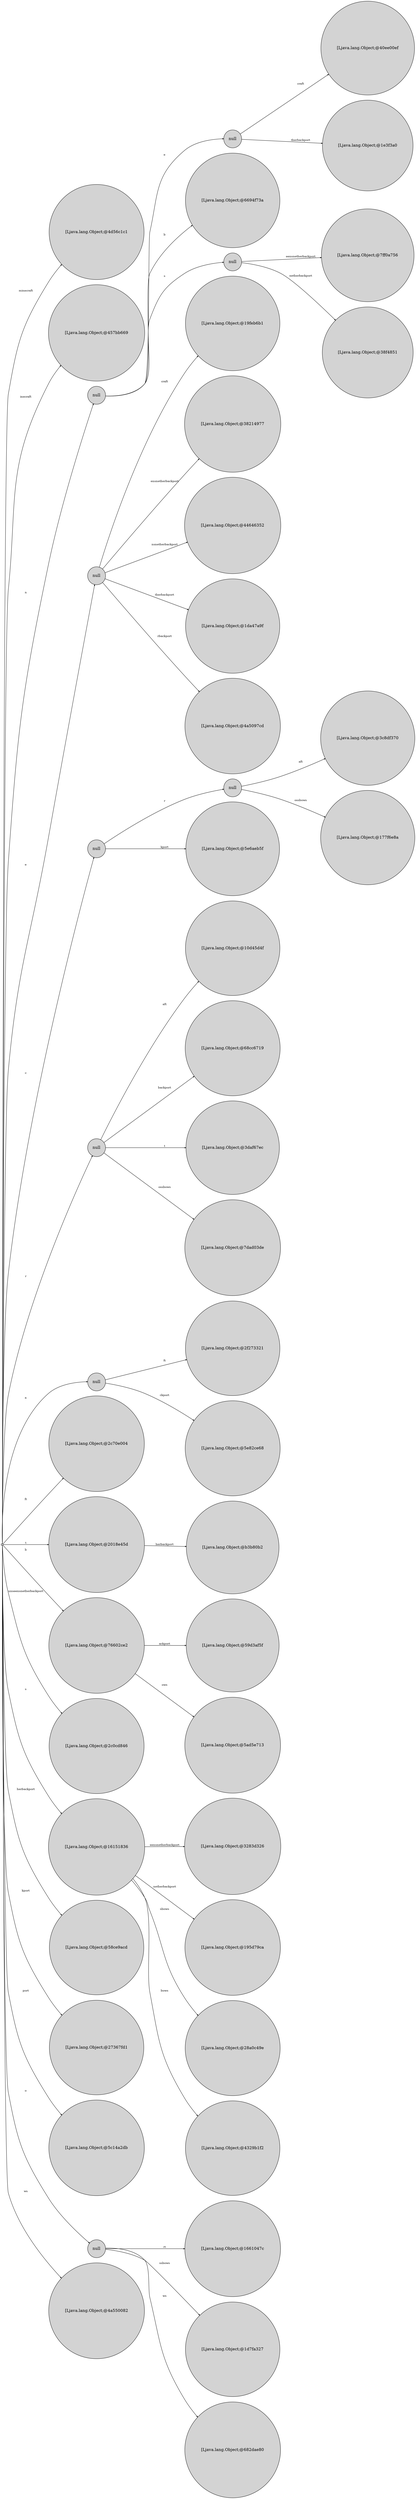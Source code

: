 digraph {
	rankdir = LR;
	ordering = out;
	edge [arrowsize=0.4,fontsize=10]
	node67DA6002 [label="",style=filled,fillcolor=lightgrey,shape=circle,width=.1,height=.1];
//------leaves------
	node37C93028 [label="[Ljava.lang.Object;@4d56c1c1",shape=point,style=filled,fillcolor=lightgrey,shape=circle,width=.07,height=.07]
	node71150239 [label="[Ljava.lang.Object;@457bb669",shape=point,style=filled,fillcolor=lightgrey,shape=circle,width=.07,height=.07]
	node3BCD869E [label="[Ljava.lang.Object;@40ee00ef",shape=point,style=filled,fillcolor=lightgrey,shape=circle,width=.07,height=.07]
	node19B3D601 [label="[Ljava.lang.Object;@1e3f3a0",shape=point,style=filled,fillcolor=lightgrey,shape=circle,width=.07,height=.07]
	node56CD7C74 [label="[Ljava.lang.Object;@6694f73a",shape=point,style=filled,fillcolor=lightgrey,shape=circle,width=.07,height=.07]
	node61902637 [label="[Ljava.lang.Object;@7ff0a756",shape=point,style=filled,fillcolor=lightgrey,shape=circle,width=.07,height=.07]
	node42635A00 [label="[Ljava.lang.Object;@38f4851",shape=point,style=filled,fillcolor=lightgrey,shape=circle,width=.07,height=.07]
	node63CE7789 [label="[Ljava.lang.Object;@19feb6b1",shape=point,style=filled,fillcolor=lightgrey,shape=circle,width=.07,height=.07]
	node41955CD4 [label="[Ljava.lang.Object;@38214977",shape=point,style=filled,fillcolor=lightgrey,shape=circle,width=.07,height=.07]
	node28C313C5 [label="[Ljava.lang.Object;@44646352",shape=point,style=filled,fillcolor=lightgrey,shape=circle,width=.07,height=.07]
	node2F7CF4F6 [label="[Ljava.lang.Object;@1da47a9f",shape=point,style=filled,fillcolor=lightgrey,shape=circle,width=.07,height=.07]
	node2DC91FD5 [label="[Ljava.lang.Object;@4a5097cd",shape=point,style=filled,fillcolor=lightgrey,shape=circle,width=.07,height=.07]
	node2C31135 [label="[Ljava.lang.Object;@3c8df370",shape=point,style=filled,fillcolor=lightgrey,shape=circle,width=.07,height=.07]
	node59DF6483 [label="[Ljava.lang.Object;@177f6e8a",shape=point,style=filled,fillcolor=lightgrey,shape=circle,width=.07,height=.07]
	nodeDAF8FE9 [label="[Ljava.lang.Object;@5e6aeb5f",shape=point,style=filled,fillcolor=lightgrey,shape=circle,width=.07,height=.07]
	node7CB3776D [label="[Ljava.lang.Object;@10d45d4f",shape=point,style=filled,fillcolor=lightgrey,shape=circle,width=.07,height=.07]
	node6175587B [label="[Ljava.lang.Object;@68cc6719",shape=point,style=filled,fillcolor=lightgrey,shape=circle,width=.07,height=.07]
	nodeFA37D72 [label="[Ljava.lang.Object;@3daf67ec",shape=point,style=filled,fillcolor=lightgrey,shape=circle,width=.07,height=.07]
	node765256A2 [label="[Ljava.lang.Object;@7dad03de",shape=point,style=filled,fillcolor=lightgrey,shape=circle,width=.07,height=.07]
	node69F1A9F4 [label="[Ljava.lang.Object;@2f273321",shape=point,style=filled,fillcolor=lightgrey,shape=circle,width=.07,height=.07]
	node4B249721 [label="[Ljava.lang.Object;@5e82ce68",shape=point,style=filled,fillcolor=lightgrey,shape=circle,width=.07,height=.07]
	node3AD86245 [label="[Ljava.lang.Object;@2c70e004",shape=point,style=filled,fillcolor=lightgrey,shape=circle,width=.07,height=.07]
	node4302E734 [label="[Ljava.lang.Object;@b3b80b2",shape=point,style=filled,fillcolor=lightgrey,shape=circle,width=.07,height=.07]
	node720801DA [label="[Ljava.lang.Object;@59d3af5f",shape=point,style=filled,fillcolor=lightgrey,shape=circle,width=.07,height=.07]
	nodeD3CD816 [label="[Ljava.lang.Object;@5ad5e713",shape=point,style=filled,fillcolor=lightgrey,shape=circle,width=.07,height=.07]
	node68613B42 [label="[Ljava.lang.Object;@2c0cd846",shape=point,style=filled,fillcolor=lightgrey,shape=circle,width=.07,height=.07]
	node479B49B9 [label="[Ljava.lang.Object;@3283d326",shape=point,style=filled,fillcolor=lightgrey,shape=circle,width=.07,height=.07]
	node53D9551F [label="[Ljava.lang.Object;@195d79ca",shape=point,style=filled,fillcolor=lightgrey,shape=circle,width=.07,height=.07]
	node4162DD9 [label="[Ljava.lang.Object;@28a0c49e",shape=point,style=filled,fillcolor=lightgrey,shape=circle,width=.07,height=.07]
	node31481D38 [label="[Ljava.lang.Object;@4329b1f2",shape=point,style=filled,fillcolor=lightgrey,shape=circle,width=.07,height=.07]
	node766424AB [label="[Ljava.lang.Object;@58ce9acd",shape=point,style=filled,fillcolor=lightgrey,shape=circle,width=.07,height=.07]
	node299EED31 [label="[Ljava.lang.Object;@27367fd1",shape=point,style=filled,fillcolor=lightgrey,shape=circle,width=.07,height=.07]
	node702056E0 [label="[Ljava.lang.Object;@5c14a2db",shape=point,style=filled,fillcolor=lightgrey,shape=circle,width=.07,height=.07]
	node2BD2B0D [label="[Ljava.lang.Object;@1661047c",shape=point,style=filled,fillcolor=lightgrey,shape=circle,width=.07,height=.07]
	node6404D706 [label="[Ljava.lang.Object;@1d7fa327",shape=point,style=filled,fillcolor=lightgrey,shape=circle,width=.07,height=.07]
	node76F106C6 [label="[Ljava.lang.Object;@682dae80",shape=point,style=filled,fillcolor=lightgrey,shape=circle,width=.07,height=.07]
	node2AD3E864 [label="[Ljava.lang.Object;@4a550082",shape=point,style=filled,fillcolor=lightgrey,shape=circle,width=.07,height=.07]
//------internal nodes------
	node346CF838 [label="null",style=filled,fillcolor=lightgrey,shape=circle,width=.07,height=.07]
	node31B0199B [label="null",style=filled,fillcolor=lightgrey,shape=circle,width=.07,height=.07]
	node4154701 [label="null",style=filled,fillcolor=lightgrey,shape=circle,width=.07,height=.07]
	node66A60611 [label="null",style=filled,fillcolor=lightgrey,shape=circle,width=.07,height=.07]
	node35D88FC5 [label="null",style=filled,fillcolor=lightgrey,shape=circle,width=.07,height=.07]
	node4153424 [label="null",style=filled,fillcolor=lightgrey,shape=circle,width=.07,height=.07]
	node2A9646E8 [label="null",style=filled,fillcolor=lightgrey,shape=circle,width=.07,height=.07]
	node7CD65B25 [label="null",style=filled,fillcolor=lightgrey,shape=circle,width=.07,height=.07]
	nodeD8145DD [label="[Ljava.lang.Object;@2018e45d",style=filled,fillcolor=lightgrey,shape=circle,width=.07,height=.07]
	node382147B0 [label="[Ljava.lang.Object;@76602ce2",style=filled,fillcolor=lightgrey,shape=circle,width=.07,height=.07]
	node71C8305E [label="[Ljava.lang.Object;@16151836",style=filled,fillcolor=lightgrey,shape=circle,width=.07,height=.07]
	node24BBC183 [label="null",style=filled,fillcolor=lightgrey,shape=circle,width=.07,height=.07]
//------edges------
	node67DA6002 -> node37C93028 [label="minecraft",weight=10]
	node67DA6002 -> node71150239 [label="inecraft",weight=10]
	node67DA6002 -> node346CF838 [label="n",weight=10]
	node346CF838 -> node31B0199B [label="e",weight=10]
	node31B0199B -> node3BCD869E [label="craft",weight=10]
	node31B0199B -> node19B3D601 [label="therbackport",weight=10]
	node346CF838 -> node56CD7C74 [label="b",weight=10]
	node346CF838 -> node4154701 [label="s",weight=10]
	node4154701 -> node61902637 [label="eensnetherbackport",weight=10]
	node4154701 -> node42635A00 [label="netherbackport",weight=10]
	node67DA6002 -> node66A60611 [label="e",weight=10]
	node66A60611 -> node63CE7789 [label="craft",weight=10]
	node66A60611 -> node41955CD4 [label="ensnetherbackport",weight=10]
	node66A60611 -> node28C313C5 [label="nsnetherbackport",weight=10]
	node66A60611 -> node2F7CF4F6 [label="therbackport",weight=10]
	node66A60611 -> node2DC91FD5 [label="rbackport",weight=10]
	node67DA6002 -> node35D88FC5 [label="c",weight=10]
	node35D88FC5 -> node4153424 [label="r",weight=10]
	node4153424 -> node2C31135 [label="aft",weight=10]
	node4153424 -> node59DF6483 [label="ossbows",weight=10]
	node35D88FC5 -> nodeDAF8FE9 [label="kport",weight=10]
	node67DA6002 -> node2A9646E8 [label="r",weight=10]
	node2A9646E8 -> node7CB3776D [label="aft",weight=10]
	node2A9646E8 -> node6175587B [label="backport",weight=10]
	node2A9646E8 -> nodeFA37D72 [label="t",weight=10]
	node2A9646E8 -> node765256A2 [label="ossbows",weight=10]
	node67DA6002 -> node7CD65B25 [label="a",weight=10]
	node7CD65B25 -> node69F1A9F4 [label="ft",weight=10]
	node7CD65B25 -> node4B249721 [label="ckport",weight=10]
	node67DA6002 -> node3AD86245 [label="ft",weight=10]
	node67DA6002 -> nodeD8145DD [label="t",weight=10]
	nodeD8145DD -> node4302E734 [label="herbackport",weight=10]
	node67DA6002 -> node382147B0 [label="b",weight=10]
	node382147B0 -> node720801DA [label="ackport",weight=10]
	node382147B0 -> nodeD3CD816 [label="ows",weight=10]
	node67DA6002 -> node68613B42 [label="unseensnetherbackport",weight=10]
	node67DA6002 -> node71C8305E [label="s",weight=10]
	node71C8305E -> node479B49B9 [label="eensnetherbackport",weight=10]
	node71C8305E -> node53D9551F [label="netherbackport",weight=10]
	node71C8305E -> node4162DD9 [label="sbows",weight=10]
	node71C8305E -> node31481D38 [label="bows",weight=10]
	node67DA6002 -> node766424AB [label="herbackport",weight=10]
	node67DA6002 -> node299EED31 [label="kport",weight=10]
	node67DA6002 -> node702056E0 [label="port",weight=10]
	node67DA6002 -> node24BBC183 [label="o",weight=10]
	node24BBC183 -> node2BD2B0D [label="rt",weight=10]
	node24BBC183 -> node6404D706 [label="ssbows",weight=10]
	node24BBC183 -> node76F106C6 [label="ws",weight=10]
	node67DA6002 -> node2AD3E864 [label="ws",weight=10]
}
